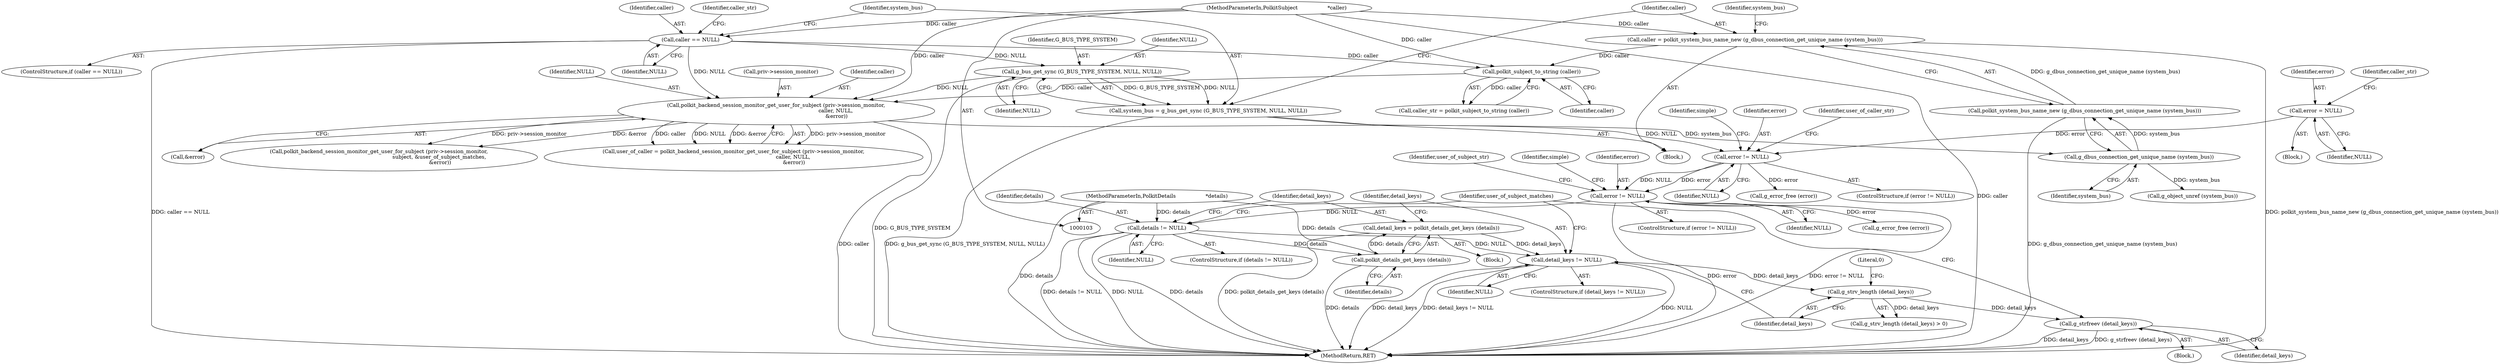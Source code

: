 digraph "0_polkit_bc7ffad53643a9c80231fc41f5582d6a8931c32c_0@API" {
"1000287" [label="(Call,g_strfreev (detail_keys))"];
"1000281" [label="(Call,g_strv_length (detail_keys))"];
"1000275" [label="(Call,detail_keys != NULL)"];
"1000270" [label="(Call,detail_keys = polkit_details_get_keys (details))"];
"1000272" [label="(Call,polkit_details_get_keys (details))"];
"1000266" [label="(Call,details != NULL)"];
"1000108" [label="(MethodParameterIn,PolkitDetails                  *details)"];
"1000244" [label="(Call,error != NULL)"];
"1000211" [label="(Call,error != NULL)"];
"1000136" [label="(Call,error = NULL)"];
"1000202" [label="(Call,polkit_backend_session_monitor_get_user_for_subject (priv->session_monitor,\n                                                                        caller, NULL,\n                                                                         &error))"];
"1000189" [label="(Call,polkit_subject_to_string (caller))"];
"1000180" [label="(Call,caller = polkit_system_bus_name_new (g_dbus_connection_get_unique_name (system_bus)))"];
"1000182" [label="(Call,polkit_system_bus_name_new (g_dbus_connection_get_unique_name (system_bus)))"];
"1000183" [label="(Call,g_dbus_connection_get_unique_name (system_bus))"];
"1000174" [label="(Call,system_bus = g_bus_get_sync (G_BUS_TYPE_SYSTEM, NULL, NULL))"];
"1000176" [label="(Call,g_bus_get_sync (G_BUS_TYPE_SYSTEM, NULL, NULL))"];
"1000169" [label="(Call,caller == NULL)"];
"1000105" [label="(MethodParameterIn,PolkitSubject                  *caller)"];
"1000168" [label="(ControlStructure,if (caller == NULL))"];
"1000282" [label="(Identifier,detail_keys)"];
"1000268" [label="(Identifier,NULL)"];
"1000287" [label="(Call,g_strfreev (detail_keys))"];
"1000269" [label="(Block,)"];
"1000189" [label="(Call,polkit_subject_to_string (caller))"];
"1000246" [label="(Identifier,NULL)"];
"1000138" [label="(Identifier,NULL)"];
"1000190" [label="(Identifier,caller)"];
"1000274" [label="(ControlStructure,if (detail_keys != NULL))"];
"1000280" [label="(Call,g_strv_length (detail_keys) > 0)"];
"1000234" [label="(Call,polkit_backend_session_monitor_get_user_for_subject (priv->session_monitor,\n                                                                         subject, &user_of_subject_matches,\n                                                                          &error))"];
"1000245" [label="(Identifier,error)"];
"1000185" [label="(Call,g_object_unref (system_bus))"];
"1000175" [label="(Identifier,system_bus)"];
"1000208" [label="(Call,&error)"];
"1000176" [label="(Call,g_bus_get_sync (G_BUS_TYPE_SYSTEM, NULL, NULL))"];
"1000275" [label="(Call,detail_keys != NULL)"];
"1000256" [label="(Identifier,user_of_subject_str)"];
"1000278" [label="(Block,)"];
"1000249" [label="(Identifier,simple)"];
"1000203" [label="(Call,priv->session_monitor)"];
"1000182" [label="(Call,polkit_system_bus_name_new (g_dbus_connection_get_unique_name (system_bus)))"];
"1000169" [label="(Call,caller == NULL)"];
"1000216" [label="(Identifier,simple)"];
"1000179" [label="(Identifier,NULL)"];
"1000211" [label="(Call,error != NULL)"];
"1000271" [label="(Identifier,detail_keys)"];
"1000113" [label="(Block,)"];
"1000174" [label="(Call,system_bus = g_bus_get_sync (G_BUS_TYPE_SYSTEM, NULL, NULL))"];
"1000108" [label="(MethodParameterIn,PolkitDetails                  *details)"];
"1000206" [label="(Identifier,caller)"];
"1000270" [label="(Call,detail_keys = polkit_details_get_keys (details))"];
"1000171" [label="(Identifier,NULL)"];
"1000277" [label="(Identifier,NULL)"];
"1000170" [label="(Identifier,caller)"];
"1000140" [label="(Identifier,caller_str)"];
"1000202" [label="(Call,polkit_backend_session_monitor_get_user_for_subject (priv->session_monitor,\n                                                                        caller, NULL,\n                                                                         &error))"];
"1000265" [label="(ControlStructure,if (details != NULL))"];
"1000252" [label="(Call,g_error_free (error))"];
"1000200" [label="(Call,user_of_caller = polkit_backend_session_monitor_get_user_for_subject (priv->session_monitor,\n                                                                        caller, NULL,\n                                                                         &error))"];
"1000187" [label="(Call,caller_str = polkit_subject_to_string (caller))"];
"1000178" [label="(Identifier,NULL)"];
"1000213" [label="(Identifier,NULL)"];
"1000219" [label="(Call,g_error_free (error))"];
"1000180" [label="(Call,caller = polkit_system_bus_name_new (g_dbus_connection_get_unique_name (system_bus)))"];
"1000181" [label="(Identifier,caller)"];
"1000267" [label="(Identifier,details)"];
"1000244" [label="(Call,error != NULL)"];
"1000186" [label="(Identifier,system_bus)"];
"1000177" [label="(Identifier,G_BUS_TYPE_SYSTEM)"];
"1000288" [label="(Identifier,detail_keys)"];
"1000281" [label="(Call,g_strv_length (detail_keys))"];
"1000276" [label="(Identifier,detail_keys)"];
"1000272" [label="(Call,polkit_details_get_keys (details))"];
"1000243" [label="(ControlStructure,if (error != NULL))"];
"1000137" [label="(Identifier,error)"];
"1000212" [label="(Identifier,error)"];
"1000292" [label="(Identifier,user_of_subject_matches)"];
"1000207" [label="(Identifier,NULL)"];
"1000319" [label="(MethodReturn,RET)"];
"1000273" [label="(Identifier,details)"];
"1000105" [label="(MethodParameterIn,PolkitSubject                  *caller)"];
"1000283" [label="(Literal,0)"];
"1000266" [label="(Call,details != NULL)"];
"1000184" [label="(Identifier,system_bus)"];
"1000210" [label="(ControlStructure,if (error != NULL))"];
"1000223" [label="(Identifier,user_of_caller_str)"];
"1000136" [label="(Call,error = NULL)"];
"1000183" [label="(Call,g_dbus_connection_get_unique_name (system_bus))"];
"1000188" [label="(Identifier,caller_str)"];
"1000172" [label="(Block,)"];
"1000287" -> "1000278"  [label="AST: "];
"1000287" -> "1000288"  [label="CFG: "];
"1000288" -> "1000287"  [label="AST: "];
"1000292" -> "1000287"  [label="CFG: "];
"1000287" -> "1000319"  [label="DDG: g_strfreev (detail_keys)"];
"1000287" -> "1000319"  [label="DDG: detail_keys"];
"1000281" -> "1000287"  [label="DDG: detail_keys"];
"1000281" -> "1000280"  [label="AST: "];
"1000281" -> "1000282"  [label="CFG: "];
"1000282" -> "1000281"  [label="AST: "];
"1000283" -> "1000281"  [label="CFG: "];
"1000281" -> "1000280"  [label="DDG: detail_keys"];
"1000275" -> "1000281"  [label="DDG: detail_keys"];
"1000275" -> "1000274"  [label="AST: "];
"1000275" -> "1000277"  [label="CFG: "];
"1000276" -> "1000275"  [label="AST: "];
"1000277" -> "1000275"  [label="AST: "];
"1000282" -> "1000275"  [label="CFG: "];
"1000292" -> "1000275"  [label="CFG: "];
"1000275" -> "1000319"  [label="DDG: detail_keys != NULL"];
"1000275" -> "1000319"  [label="DDG: detail_keys"];
"1000275" -> "1000319"  [label="DDG: NULL"];
"1000270" -> "1000275"  [label="DDG: detail_keys"];
"1000266" -> "1000275"  [label="DDG: NULL"];
"1000270" -> "1000269"  [label="AST: "];
"1000270" -> "1000272"  [label="CFG: "];
"1000271" -> "1000270"  [label="AST: "];
"1000272" -> "1000270"  [label="AST: "];
"1000276" -> "1000270"  [label="CFG: "];
"1000270" -> "1000319"  [label="DDG: polkit_details_get_keys (details)"];
"1000272" -> "1000270"  [label="DDG: details"];
"1000272" -> "1000273"  [label="CFG: "];
"1000273" -> "1000272"  [label="AST: "];
"1000272" -> "1000319"  [label="DDG: details"];
"1000266" -> "1000272"  [label="DDG: details"];
"1000108" -> "1000272"  [label="DDG: details"];
"1000266" -> "1000265"  [label="AST: "];
"1000266" -> "1000268"  [label="CFG: "];
"1000267" -> "1000266"  [label="AST: "];
"1000268" -> "1000266"  [label="AST: "];
"1000271" -> "1000266"  [label="CFG: "];
"1000292" -> "1000266"  [label="CFG: "];
"1000266" -> "1000319"  [label="DDG: details != NULL"];
"1000266" -> "1000319"  [label="DDG: NULL"];
"1000266" -> "1000319"  [label="DDG: details"];
"1000108" -> "1000266"  [label="DDG: details"];
"1000244" -> "1000266"  [label="DDG: NULL"];
"1000108" -> "1000103"  [label="AST: "];
"1000108" -> "1000319"  [label="DDG: details"];
"1000244" -> "1000243"  [label="AST: "];
"1000244" -> "1000246"  [label="CFG: "];
"1000245" -> "1000244"  [label="AST: "];
"1000246" -> "1000244"  [label="AST: "];
"1000249" -> "1000244"  [label="CFG: "];
"1000256" -> "1000244"  [label="CFG: "];
"1000244" -> "1000319"  [label="DDG: error"];
"1000244" -> "1000319"  [label="DDG: error != NULL"];
"1000211" -> "1000244"  [label="DDG: error"];
"1000211" -> "1000244"  [label="DDG: NULL"];
"1000244" -> "1000252"  [label="DDG: error"];
"1000211" -> "1000210"  [label="AST: "];
"1000211" -> "1000213"  [label="CFG: "];
"1000212" -> "1000211"  [label="AST: "];
"1000213" -> "1000211"  [label="AST: "];
"1000216" -> "1000211"  [label="CFG: "];
"1000223" -> "1000211"  [label="CFG: "];
"1000136" -> "1000211"  [label="DDG: error"];
"1000202" -> "1000211"  [label="DDG: NULL"];
"1000211" -> "1000219"  [label="DDG: error"];
"1000136" -> "1000113"  [label="AST: "];
"1000136" -> "1000138"  [label="CFG: "];
"1000137" -> "1000136"  [label="AST: "];
"1000138" -> "1000136"  [label="AST: "];
"1000140" -> "1000136"  [label="CFG: "];
"1000202" -> "1000200"  [label="AST: "];
"1000202" -> "1000208"  [label="CFG: "];
"1000203" -> "1000202"  [label="AST: "];
"1000206" -> "1000202"  [label="AST: "];
"1000207" -> "1000202"  [label="AST: "];
"1000208" -> "1000202"  [label="AST: "];
"1000200" -> "1000202"  [label="CFG: "];
"1000202" -> "1000319"  [label="DDG: caller"];
"1000202" -> "1000200"  [label="DDG: priv->session_monitor"];
"1000202" -> "1000200"  [label="DDG: caller"];
"1000202" -> "1000200"  [label="DDG: NULL"];
"1000202" -> "1000200"  [label="DDG: &error"];
"1000189" -> "1000202"  [label="DDG: caller"];
"1000105" -> "1000202"  [label="DDG: caller"];
"1000176" -> "1000202"  [label="DDG: NULL"];
"1000169" -> "1000202"  [label="DDG: NULL"];
"1000202" -> "1000234"  [label="DDG: priv->session_monitor"];
"1000202" -> "1000234"  [label="DDG: &error"];
"1000189" -> "1000187"  [label="AST: "];
"1000189" -> "1000190"  [label="CFG: "];
"1000190" -> "1000189"  [label="AST: "];
"1000187" -> "1000189"  [label="CFG: "];
"1000189" -> "1000187"  [label="DDG: caller"];
"1000180" -> "1000189"  [label="DDG: caller"];
"1000169" -> "1000189"  [label="DDG: caller"];
"1000105" -> "1000189"  [label="DDG: caller"];
"1000180" -> "1000172"  [label="AST: "];
"1000180" -> "1000182"  [label="CFG: "];
"1000181" -> "1000180"  [label="AST: "];
"1000182" -> "1000180"  [label="AST: "];
"1000186" -> "1000180"  [label="CFG: "];
"1000180" -> "1000319"  [label="DDG: polkit_system_bus_name_new (g_dbus_connection_get_unique_name (system_bus))"];
"1000182" -> "1000180"  [label="DDG: g_dbus_connection_get_unique_name (system_bus)"];
"1000105" -> "1000180"  [label="DDG: caller"];
"1000182" -> "1000183"  [label="CFG: "];
"1000183" -> "1000182"  [label="AST: "];
"1000182" -> "1000319"  [label="DDG: g_dbus_connection_get_unique_name (system_bus)"];
"1000183" -> "1000182"  [label="DDG: system_bus"];
"1000183" -> "1000184"  [label="CFG: "];
"1000184" -> "1000183"  [label="AST: "];
"1000174" -> "1000183"  [label="DDG: system_bus"];
"1000183" -> "1000185"  [label="DDG: system_bus"];
"1000174" -> "1000172"  [label="AST: "];
"1000174" -> "1000176"  [label="CFG: "];
"1000175" -> "1000174"  [label="AST: "];
"1000176" -> "1000174"  [label="AST: "];
"1000181" -> "1000174"  [label="CFG: "];
"1000174" -> "1000319"  [label="DDG: g_bus_get_sync (G_BUS_TYPE_SYSTEM, NULL, NULL)"];
"1000176" -> "1000174"  [label="DDG: G_BUS_TYPE_SYSTEM"];
"1000176" -> "1000174"  [label="DDG: NULL"];
"1000176" -> "1000179"  [label="CFG: "];
"1000177" -> "1000176"  [label="AST: "];
"1000178" -> "1000176"  [label="AST: "];
"1000179" -> "1000176"  [label="AST: "];
"1000176" -> "1000319"  [label="DDG: G_BUS_TYPE_SYSTEM"];
"1000169" -> "1000176"  [label="DDG: NULL"];
"1000169" -> "1000168"  [label="AST: "];
"1000169" -> "1000171"  [label="CFG: "];
"1000170" -> "1000169"  [label="AST: "];
"1000171" -> "1000169"  [label="AST: "];
"1000175" -> "1000169"  [label="CFG: "];
"1000188" -> "1000169"  [label="CFG: "];
"1000169" -> "1000319"  [label="DDG: caller == NULL"];
"1000105" -> "1000169"  [label="DDG: caller"];
"1000105" -> "1000103"  [label="AST: "];
"1000105" -> "1000319"  [label="DDG: caller"];
}
